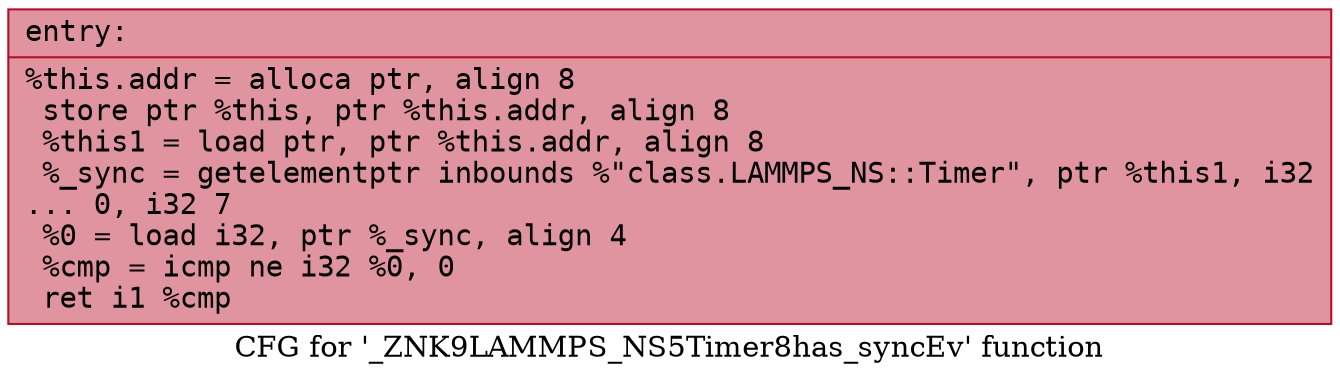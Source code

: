 digraph "CFG for '_ZNK9LAMMPS_NS5Timer8has_syncEv' function" {
	label="CFG for '_ZNK9LAMMPS_NS5Timer8has_syncEv' function";

	Node0x55e52283b040 [shape=record,color="#b70d28ff", style=filled, fillcolor="#b70d2870" fontname="Courier",label="{entry:\l|  %this.addr = alloca ptr, align 8\l  store ptr %this, ptr %this.addr, align 8\l  %this1 = load ptr, ptr %this.addr, align 8\l  %_sync = getelementptr inbounds %\"class.LAMMPS_NS::Timer\", ptr %this1, i32\l... 0, i32 7\l  %0 = load i32, ptr %_sync, align 4\l  %cmp = icmp ne i32 %0, 0\l  ret i1 %cmp\l}"];
}
